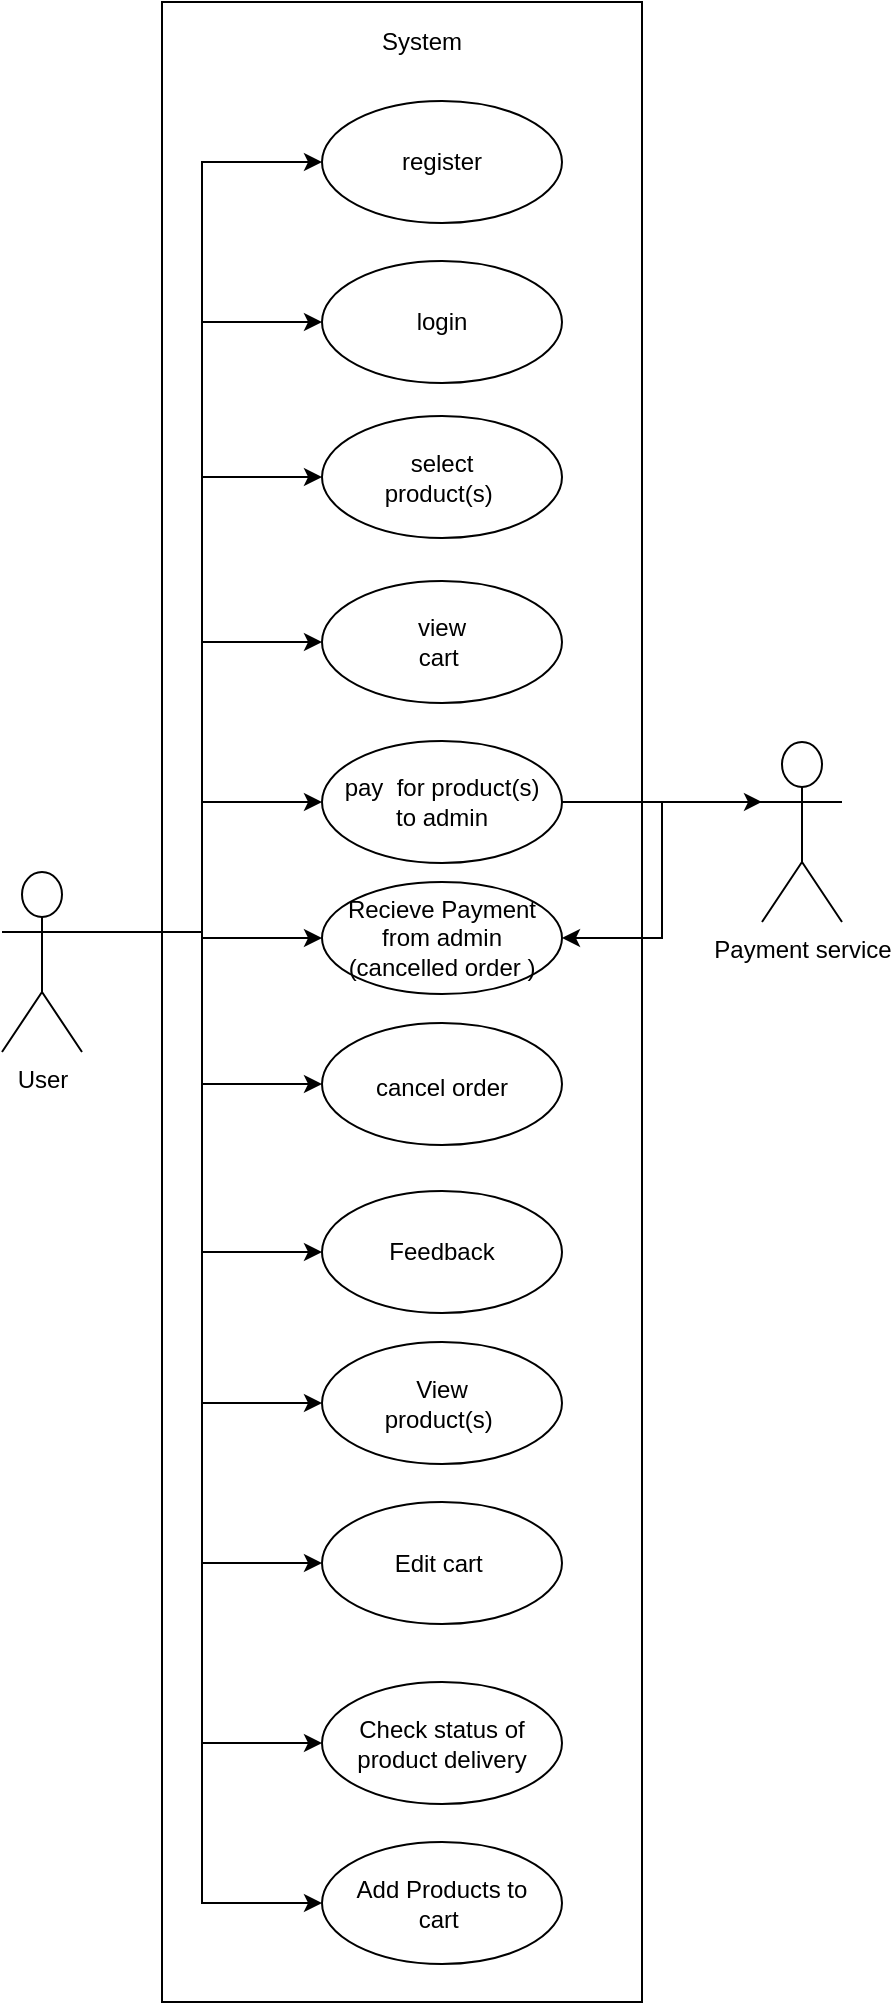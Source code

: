<mxfile version="12.5.1" type="github">
  <diagram id="vyYMURlmA4du_YMqddq6" name="Page-1">
    <mxGraphModel dx="772" dy="1603" grid="1" gridSize="10" guides="1" tooltips="1" connect="1" arrows="1" fold="1" page="1" pageScale="1" pageWidth="850" pageHeight="1100" math="0" shadow="0">
      <root>
        <mxCell id="0"/>
        <mxCell id="1" parent="0"/>
        <mxCell id="rx76BKU7CpPrEIFOv-aw-43" value="" style="rounded=0;whiteSpace=wrap;html=1;" parent="1" vertex="1">
          <mxGeometry x="150" y="-90" width="240" height="1000" as="geometry"/>
        </mxCell>
        <mxCell id="1KPXvjAnRe_1vTXe2ojk-2" value="" style="ellipse;whiteSpace=wrap;html=1;" parent="1" vertex="1">
          <mxGeometry x="230" y="504.5" width="120" height="61" as="geometry"/>
        </mxCell>
        <mxCell id="1KPXvjAnRe_1vTXe2ojk-3" value="" style="ellipse;whiteSpace=wrap;html=1;" parent="1" vertex="1">
          <mxGeometry x="230" y="420.5" width="120" height="61" as="geometry"/>
        </mxCell>
        <mxCell id="1KPXvjAnRe_1vTXe2ojk-4" value="" style="ellipse;whiteSpace=wrap;html=1;" parent="1" vertex="1">
          <mxGeometry x="230" y="350" width="120" height="56" as="geometry"/>
        </mxCell>
        <mxCell id="1KPXvjAnRe_1vTXe2ojk-5" value="" style="ellipse;whiteSpace=wrap;html=1;" parent="1" vertex="1">
          <mxGeometry x="230" y="199.5" width="120" height="61" as="geometry"/>
        </mxCell>
        <mxCell id="1KPXvjAnRe_1vTXe2ojk-20" style="edgeStyle=orthogonalEdgeStyle;rounded=0;orthogonalLoop=1;jettySize=auto;html=1;exitX=1;exitY=0.5;exitDx=0;exitDy=0;entryX=0;entryY=0.333;entryDx=0;entryDy=0;entryPerimeter=0;" parent="1" source="1KPXvjAnRe_1vTXe2ojk-6" target="rx76BKU7CpPrEIFOv-aw-35" edge="1">
          <mxGeometry relative="1" as="geometry"/>
        </mxCell>
        <mxCell id="1KPXvjAnRe_1vTXe2ojk-6" value="" style="ellipse;whiteSpace=wrap;html=1;" parent="1" vertex="1">
          <mxGeometry x="230" y="279.5" width="120" height="61" as="geometry"/>
        </mxCell>
        <mxCell id="1KPXvjAnRe_1vTXe2ojk-7" value="" style="ellipse;whiteSpace=wrap;html=1;" parent="1" vertex="1">
          <mxGeometry x="230" y="117" width="120" height="61" as="geometry"/>
        </mxCell>
        <mxCell id="1KPXvjAnRe_1vTXe2ojk-9" value="" style="ellipse;whiteSpace=wrap;html=1;" parent="1" vertex="1">
          <mxGeometry x="230" y="-40.5" width="120" height="61" as="geometry"/>
        </mxCell>
        <mxCell id="1KPXvjAnRe_1vTXe2ojk-10" value="" style="ellipse;whiteSpace=wrap;html=1;" parent="1" vertex="1">
          <mxGeometry x="230" y="39.5" width="120" height="61" as="geometry"/>
        </mxCell>
        <mxCell id="1KPXvjAnRe_1vTXe2ojk-11" style="edgeStyle=orthogonalEdgeStyle;rounded=0;orthogonalLoop=1;jettySize=auto;html=1;exitX=1;exitY=0.333;exitDx=0;exitDy=0;exitPerimeter=0;entryX=0;entryY=0.5;entryDx=0;entryDy=0;" parent="1" source="rx76BKU7CpPrEIFOv-aw-1" target="1KPXvjAnRe_1vTXe2ojk-9" edge="1">
          <mxGeometry relative="1" as="geometry"/>
        </mxCell>
        <mxCell id="1KPXvjAnRe_1vTXe2ojk-12" style="edgeStyle=orthogonalEdgeStyle;rounded=0;orthogonalLoop=1;jettySize=auto;html=1;exitX=1;exitY=0.333;exitDx=0;exitDy=0;exitPerimeter=0;entryX=0;entryY=0.5;entryDx=0;entryDy=0;" parent="1" source="rx76BKU7CpPrEIFOv-aw-1" target="1KPXvjAnRe_1vTXe2ojk-10" edge="1">
          <mxGeometry relative="1" as="geometry"/>
        </mxCell>
        <mxCell id="1KPXvjAnRe_1vTXe2ojk-14" style="edgeStyle=orthogonalEdgeStyle;rounded=0;orthogonalLoop=1;jettySize=auto;html=1;exitX=1;exitY=0.333;exitDx=0;exitDy=0;exitPerimeter=0;entryX=0;entryY=0.5;entryDx=0;entryDy=0;" parent="1" source="rx76BKU7CpPrEIFOv-aw-1" target="1KPXvjAnRe_1vTXe2ojk-7" edge="1">
          <mxGeometry relative="1" as="geometry"/>
        </mxCell>
        <mxCell id="1KPXvjAnRe_1vTXe2ojk-15" style="edgeStyle=orthogonalEdgeStyle;rounded=0;orthogonalLoop=1;jettySize=auto;html=1;exitX=1;exitY=0.333;exitDx=0;exitDy=0;exitPerimeter=0;entryX=0;entryY=0.5;entryDx=0;entryDy=0;" parent="1" source="rx76BKU7CpPrEIFOv-aw-1" target="1KPXvjAnRe_1vTXe2ojk-5" edge="1">
          <mxGeometry relative="1" as="geometry"/>
        </mxCell>
        <mxCell id="1KPXvjAnRe_1vTXe2ojk-16" style="edgeStyle=orthogonalEdgeStyle;rounded=0;orthogonalLoop=1;jettySize=auto;html=1;exitX=1;exitY=0.333;exitDx=0;exitDy=0;exitPerimeter=0;entryX=0;entryY=0.5;entryDx=0;entryDy=0;" parent="1" source="rx76BKU7CpPrEIFOv-aw-1" target="1KPXvjAnRe_1vTXe2ojk-6" edge="1">
          <mxGeometry relative="1" as="geometry"/>
        </mxCell>
        <mxCell id="1KPXvjAnRe_1vTXe2ojk-17" style="edgeStyle=orthogonalEdgeStyle;rounded=0;orthogonalLoop=1;jettySize=auto;html=1;exitX=1;exitY=0.333;exitDx=0;exitDy=0;exitPerimeter=0;entryX=0;entryY=0.5;entryDx=0;entryDy=0;" parent="1" source="rx76BKU7CpPrEIFOv-aw-1" target="1KPXvjAnRe_1vTXe2ojk-2" edge="1">
          <mxGeometry relative="1" as="geometry"/>
        </mxCell>
        <mxCell id="1KPXvjAnRe_1vTXe2ojk-18" style="edgeStyle=orthogonalEdgeStyle;rounded=0;orthogonalLoop=1;jettySize=auto;html=1;exitX=1;exitY=0.333;exitDx=0;exitDy=0;exitPerimeter=0;entryX=0;entryY=0.5;entryDx=0;entryDy=0;" parent="1" source="rx76BKU7CpPrEIFOv-aw-1" target="1KPXvjAnRe_1vTXe2ojk-4" edge="1">
          <mxGeometry relative="1" as="geometry"/>
        </mxCell>
        <mxCell id="1KPXvjAnRe_1vTXe2ojk-19" style="edgeStyle=orthogonalEdgeStyle;rounded=0;orthogonalLoop=1;jettySize=auto;html=1;exitX=1;exitY=0.333;exitDx=0;exitDy=0;exitPerimeter=0;entryX=0;entryY=0.5;entryDx=0;entryDy=0;" parent="1" source="rx76BKU7CpPrEIFOv-aw-1" target="1KPXvjAnRe_1vTXe2ojk-3" edge="1">
          <mxGeometry relative="1" as="geometry"/>
        </mxCell>
        <mxCell id="4Zeao0PZxR2K6rH3QbGb-27" style="edgeStyle=orthogonalEdgeStyle;rounded=0;orthogonalLoop=1;jettySize=auto;html=1;exitX=1;exitY=0.333;exitDx=0;exitDy=0;exitPerimeter=0;entryX=0;entryY=0.5;entryDx=0;entryDy=0;" edge="1" parent="1" source="rx76BKU7CpPrEIFOv-aw-1" target="4Zeao0PZxR2K6rH3QbGb-5">
          <mxGeometry relative="1" as="geometry"/>
        </mxCell>
        <mxCell id="4Zeao0PZxR2K6rH3QbGb-31" style="edgeStyle=orthogonalEdgeStyle;rounded=0;orthogonalLoop=1;jettySize=auto;html=1;exitX=1;exitY=0.333;exitDx=0;exitDy=0;exitPerimeter=0;entryX=0;entryY=0.5;entryDx=0;entryDy=0;" edge="1" parent="1" source="rx76BKU7CpPrEIFOv-aw-1" target="4Zeao0PZxR2K6rH3QbGb-14">
          <mxGeometry relative="1" as="geometry"/>
        </mxCell>
        <mxCell id="4Zeao0PZxR2K6rH3QbGb-32" style="edgeStyle=orthogonalEdgeStyle;rounded=0;orthogonalLoop=1;jettySize=auto;html=1;exitX=1;exitY=0.333;exitDx=0;exitDy=0;exitPerimeter=0;entryX=0;entryY=0.5;entryDx=0;entryDy=0;" edge="1" parent="1" source="rx76BKU7CpPrEIFOv-aw-1" target="4Zeao0PZxR2K6rH3QbGb-20">
          <mxGeometry relative="1" as="geometry"/>
        </mxCell>
        <mxCell id="4Zeao0PZxR2K6rH3QbGb-40" style="edgeStyle=orthogonalEdgeStyle;rounded=0;orthogonalLoop=1;jettySize=auto;html=1;exitX=1;exitY=0.333;exitDx=0;exitDy=0;exitPerimeter=0;entryX=0;entryY=0.5;entryDx=0;entryDy=0;" edge="1" parent="1" source="rx76BKU7CpPrEIFOv-aw-1" target="4Zeao0PZxR2K6rH3QbGb-37">
          <mxGeometry relative="1" as="geometry"/>
        </mxCell>
        <object label="User" id="rx76BKU7CpPrEIFOv-aw-1">
          <mxCell style="shape=umlActor;verticalLabelPosition=bottom;labelBackgroundColor=#ffffff;verticalAlign=top;html=1;" parent="1" vertex="1">
            <mxGeometry x="70" y="345" width="40" height="90" as="geometry"/>
          </mxCell>
        </object>
        <mxCell id="rx76BKU7CpPrEIFOv-aw-17" value="login" style="text;html=1;strokeColor=none;fillColor=none;align=center;verticalAlign=middle;whiteSpace=wrap;rounded=0;" parent="1" vertex="1">
          <mxGeometry x="240" y="50" width="100" height="40" as="geometry"/>
        </mxCell>
        <mxCell id="rx76BKU7CpPrEIFOv-aw-18" value="view &lt;br&gt;cart&amp;nbsp;" style="text;html=1;strokeColor=none;fillColor=none;align=center;verticalAlign=middle;whiteSpace=wrap;rounded=0;" parent="1" vertex="1">
          <mxGeometry x="240" y="210" width="100" height="40" as="geometry"/>
        </mxCell>
        <mxCell id="rx76BKU7CpPrEIFOv-aw-19" value="select &lt;br&gt;product(s)&amp;nbsp;" style="text;html=1;strokeColor=none;fillColor=none;align=center;verticalAlign=middle;whiteSpace=wrap;rounded=0;" parent="1" vertex="1">
          <mxGeometry x="240" y="127.5" width="100" height="40" as="geometry"/>
        </mxCell>
        <mxCell id="rx76BKU7CpPrEIFOv-aw-20" value="pay&amp;nbsp; for product(s) to admin" style="text;html=1;strokeColor=none;fillColor=none;align=center;verticalAlign=middle;whiteSpace=wrap;rounded=0;" parent="1" vertex="1">
          <mxGeometry x="240" y="290" width="100" height="40" as="geometry"/>
        </mxCell>
        <mxCell id="4Zeao0PZxR2K6rH3QbGb-35" style="edgeStyle=orthogonalEdgeStyle;rounded=0;orthogonalLoop=1;jettySize=auto;html=1;exitX=0;exitY=0.333;exitDx=0;exitDy=0;exitPerimeter=0;entryX=1;entryY=0.5;entryDx=0;entryDy=0;" edge="1" parent="1" source="rx76BKU7CpPrEIFOv-aw-35" target="1KPXvjAnRe_1vTXe2ojk-4">
          <mxGeometry relative="1" as="geometry"/>
        </mxCell>
        <object label="Payment service" id="rx76BKU7CpPrEIFOv-aw-35">
          <mxCell style="shape=umlActor;verticalLabelPosition=bottom;labelBackgroundColor=#ffffff;verticalAlign=top;html=1;" parent="1" vertex="1">
            <mxGeometry x="450" y="280" width="40" height="90" as="geometry"/>
          </mxCell>
        </object>
        <mxCell id="rx76BKU7CpPrEIFOv-aw-38" value="&lt;div&gt;&lt;span style=&quot;font-size: 12px&quot;&gt;Recieve Payment from admin (cancelled order )&lt;/span&gt;&lt;/div&gt;" style="text;html=1;strokeColor=none;fillColor=none;align=center;verticalAlign=middle;whiteSpace=wrap;rounded=0;" parent="1" vertex="1">
          <mxGeometry x="240" y="357.5" width="100" height="40" as="geometry"/>
        </mxCell>
        <mxCell id="rx76BKU7CpPrEIFOv-aw-40" value="cancel order" style="text;html=1;strokeColor=none;fillColor=none;align=center;verticalAlign=middle;whiteSpace=wrap;rounded=0;" parent="1" vertex="1">
          <mxGeometry x="240" y="432.5" width="100" height="40" as="geometry"/>
        </mxCell>
        <mxCell id="rx76BKU7CpPrEIFOv-aw-44" value="System" style="text;html=1;strokeColor=none;fillColor=none;align=center;verticalAlign=middle;whiteSpace=wrap;rounded=0;" parent="1" vertex="1">
          <mxGeometry x="260" y="-80" width="40" height="20" as="geometry"/>
        </mxCell>
        <mxCell id="Yjam4TegrEQKl0XN-Iuk-3" value="Feedback" style="text;html=1;strokeColor=none;fillColor=none;align=center;verticalAlign=middle;whiteSpace=wrap;rounded=0;" parent="1" vertex="1">
          <mxGeometry x="240" y="515" width="100" height="40" as="geometry"/>
        </mxCell>
        <mxCell id="9l-QCuOd9AUTyuNBc602-2" value="register" style="text;html=1;strokeColor=none;fillColor=none;align=center;verticalAlign=middle;whiteSpace=wrap;rounded=0;" parent="1" vertex="1">
          <mxGeometry x="240" y="-30" width="100" height="40" as="geometry"/>
        </mxCell>
        <mxCell id="4Zeao0PZxR2K6rH3QbGb-9" value="" style="group" vertex="1" connectable="0" parent="1">
          <mxGeometry x="230" y="580" width="120" height="61" as="geometry"/>
        </mxCell>
        <mxCell id="4Zeao0PZxR2K6rH3QbGb-5" value="" style="ellipse;whiteSpace=wrap;html=1;" vertex="1" parent="4Zeao0PZxR2K6rH3QbGb-9">
          <mxGeometry width="120" height="61" as="geometry"/>
        </mxCell>
        <mxCell id="4Zeao0PZxR2K6rH3QbGb-6" value="View&lt;br&gt;product(s)&amp;nbsp;" style="text;html=1;strokeColor=none;fillColor=none;align=center;verticalAlign=middle;whiteSpace=wrap;rounded=0;" vertex="1" parent="4Zeao0PZxR2K6rH3QbGb-9">
          <mxGeometry x="10" y="10.5" width="100" height="40" as="geometry"/>
        </mxCell>
        <mxCell id="4Zeao0PZxR2K6rH3QbGb-13" value="" style="group" vertex="1" connectable="0" parent="1">
          <mxGeometry x="230" y="660" width="120" height="61" as="geometry"/>
        </mxCell>
        <mxCell id="4Zeao0PZxR2K6rH3QbGb-14" value="" style="ellipse;whiteSpace=wrap;html=1;" vertex="1" parent="4Zeao0PZxR2K6rH3QbGb-13">
          <mxGeometry width="120" height="61" as="geometry"/>
        </mxCell>
        <mxCell id="4Zeao0PZxR2K6rH3QbGb-15" value="Edit cart&amp;nbsp;" style="text;html=1;strokeColor=none;fillColor=none;align=center;verticalAlign=middle;whiteSpace=wrap;rounded=0;" vertex="1" parent="4Zeao0PZxR2K6rH3QbGb-13">
          <mxGeometry x="10" y="10.5" width="100" height="40" as="geometry"/>
        </mxCell>
        <mxCell id="4Zeao0PZxR2K6rH3QbGb-19" value="" style="group" vertex="1" connectable="0" parent="1">
          <mxGeometry x="230" y="750" width="120" height="61" as="geometry"/>
        </mxCell>
        <mxCell id="4Zeao0PZxR2K6rH3QbGb-20" value="" style="ellipse;whiteSpace=wrap;html=1;" vertex="1" parent="4Zeao0PZxR2K6rH3QbGb-19">
          <mxGeometry width="120" height="61" as="geometry"/>
        </mxCell>
        <mxCell id="4Zeao0PZxR2K6rH3QbGb-21" value="Check status of product delivery" style="text;html=1;strokeColor=none;fillColor=none;align=center;verticalAlign=middle;whiteSpace=wrap;rounded=0;" vertex="1" parent="4Zeao0PZxR2K6rH3QbGb-19">
          <mxGeometry x="10" y="10.5" width="100" height="40" as="geometry"/>
        </mxCell>
        <mxCell id="4Zeao0PZxR2K6rH3QbGb-36" value="" style="group" vertex="1" connectable="0" parent="1">
          <mxGeometry x="230" y="830" width="120" height="61" as="geometry"/>
        </mxCell>
        <mxCell id="4Zeao0PZxR2K6rH3QbGb-37" value="" style="ellipse;whiteSpace=wrap;html=1;" vertex="1" parent="4Zeao0PZxR2K6rH3QbGb-36">
          <mxGeometry width="120" height="61" as="geometry"/>
        </mxCell>
        <mxCell id="4Zeao0PZxR2K6rH3QbGb-38" value="Add Products to cart&amp;nbsp;" style="text;html=1;strokeColor=none;fillColor=none;align=center;verticalAlign=middle;whiteSpace=wrap;rounded=0;" vertex="1" parent="4Zeao0PZxR2K6rH3QbGb-36">
          <mxGeometry x="10" y="10.5" width="100" height="40" as="geometry"/>
        </mxCell>
      </root>
    </mxGraphModel>
  </diagram>
</mxfile>
